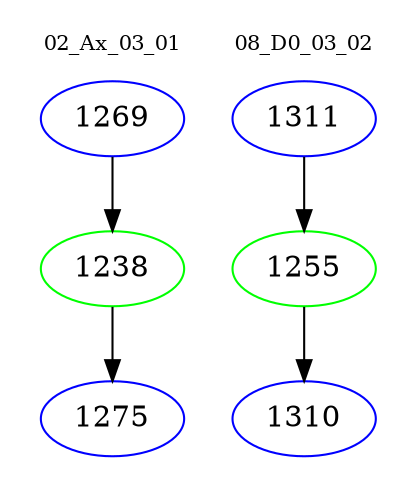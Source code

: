 digraph{
subgraph cluster_0 {
color = white
label = "02_Ax_03_01";
fontsize=10;
T0_1269 [label="1269", color="blue"]
T0_1269 -> T0_1238 [color="black"]
T0_1238 [label="1238", color="green"]
T0_1238 -> T0_1275 [color="black"]
T0_1275 [label="1275", color="blue"]
}
subgraph cluster_1 {
color = white
label = "08_D0_03_02";
fontsize=10;
T1_1311 [label="1311", color="blue"]
T1_1311 -> T1_1255 [color="black"]
T1_1255 [label="1255", color="green"]
T1_1255 -> T1_1310 [color="black"]
T1_1310 [label="1310", color="blue"]
}
}
